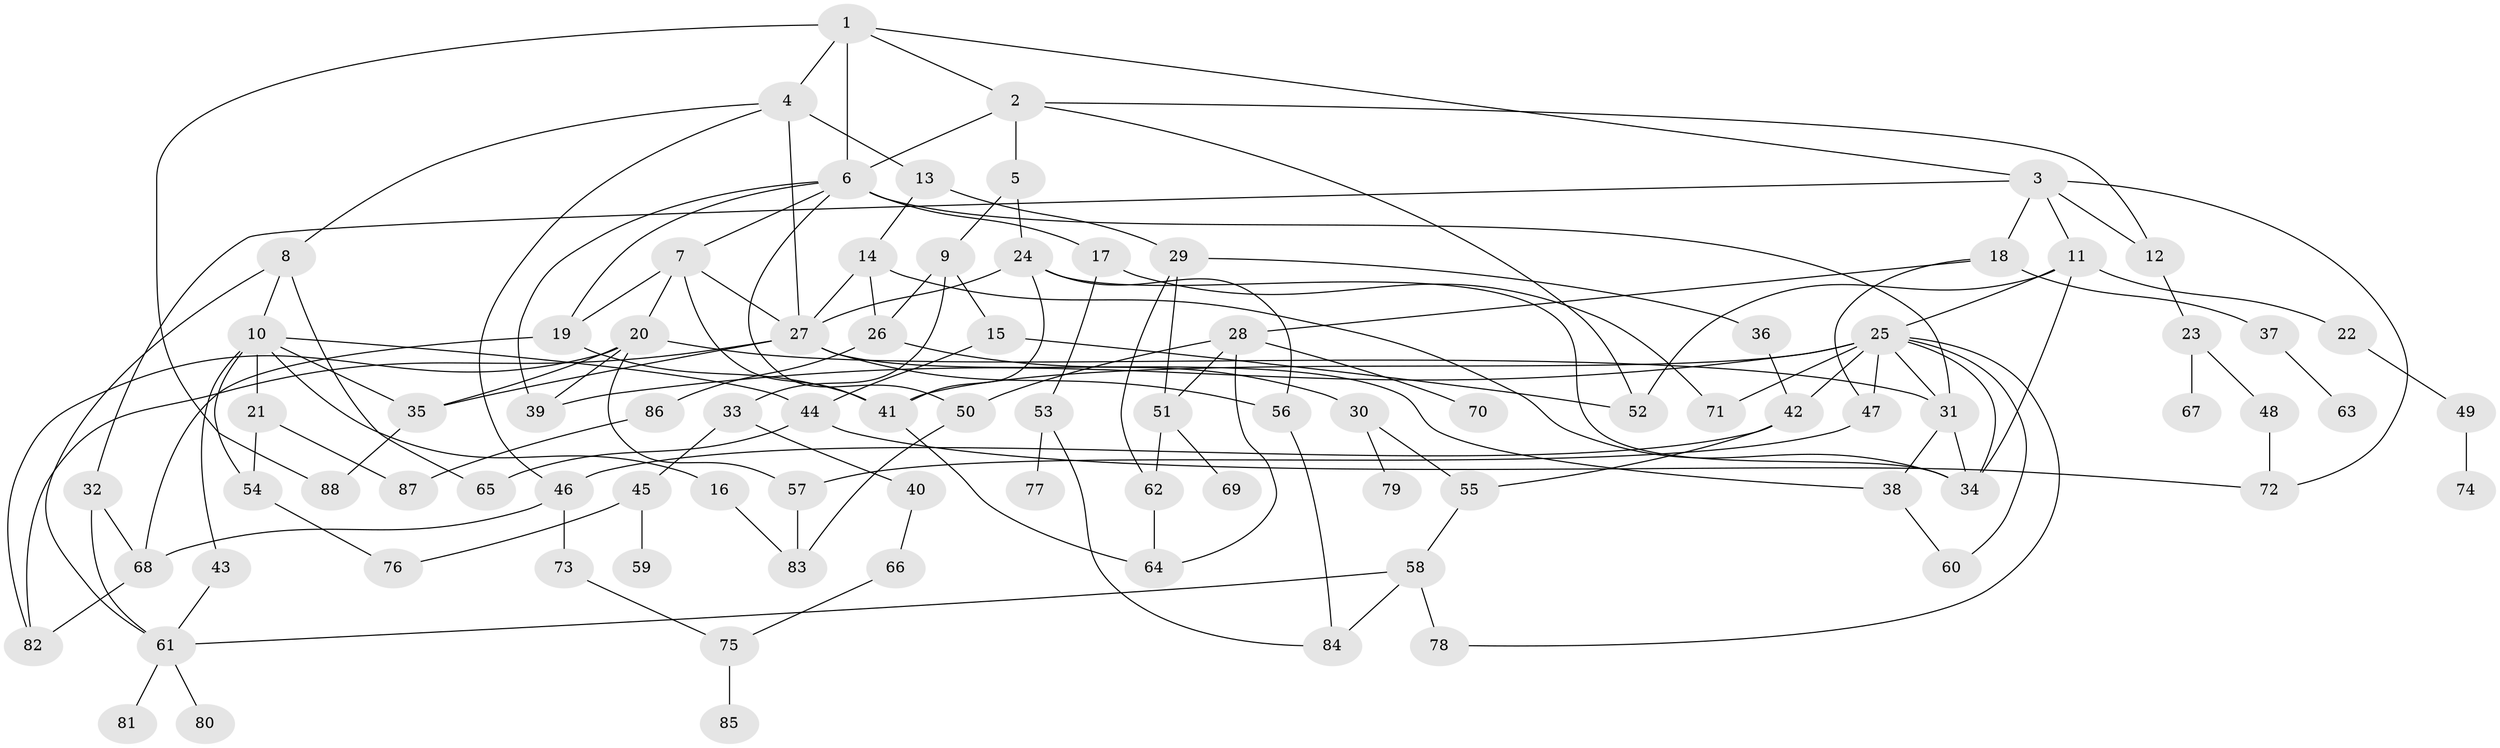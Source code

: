 // original degree distribution, {5: 0.08064516129032258, 4: 0.14516129032258066, 6: 0.06451612903225806, 7: 0.016129032258064516, 3: 0.25806451612903225, 2: 0.25806451612903225, 1: 0.1774193548387097}
// Generated by graph-tools (version 1.1) at 2025/48/03/04/25 22:48:43]
// undirected, 88 vertices, 144 edges
graph export_dot {
  node [color=gray90,style=filled];
  1;
  2;
  3;
  4;
  5;
  6;
  7;
  8;
  9;
  10;
  11;
  12;
  13;
  14;
  15;
  16;
  17;
  18;
  19;
  20;
  21;
  22;
  23;
  24;
  25;
  26;
  27;
  28;
  29;
  30;
  31;
  32;
  33;
  34;
  35;
  36;
  37;
  38;
  39;
  40;
  41;
  42;
  43;
  44;
  45;
  46;
  47;
  48;
  49;
  50;
  51;
  52;
  53;
  54;
  55;
  56;
  57;
  58;
  59;
  60;
  61;
  62;
  63;
  64;
  65;
  66;
  67;
  68;
  69;
  70;
  71;
  72;
  73;
  74;
  75;
  76;
  77;
  78;
  79;
  80;
  81;
  82;
  83;
  84;
  85;
  86;
  87;
  88;
  1 -- 2 [weight=1.0];
  1 -- 3 [weight=1.0];
  1 -- 4 [weight=1.0];
  1 -- 6 [weight=1.0];
  1 -- 88 [weight=1.0];
  2 -- 5 [weight=2.0];
  2 -- 6 [weight=1.0];
  2 -- 12 [weight=1.0];
  2 -- 52 [weight=1.0];
  3 -- 11 [weight=1.0];
  3 -- 12 [weight=1.0];
  3 -- 18 [weight=1.0];
  3 -- 32 [weight=1.0];
  3 -- 72 [weight=1.0];
  4 -- 8 [weight=1.0];
  4 -- 13 [weight=1.0];
  4 -- 27 [weight=1.0];
  4 -- 46 [weight=1.0];
  5 -- 9 [weight=1.0];
  5 -- 24 [weight=1.0];
  6 -- 7 [weight=1.0];
  6 -- 17 [weight=2.0];
  6 -- 19 [weight=1.0];
  6 -- 31 [weight=1.0];
  6 -- 39 [weight=1.0];
  6 -- 50 [weight=1.0];
  7 -- 19 [weight=1.0];
  7 -- 20 [weight=1.0];
  7 -- 27 [weight=1.0];
  7 -- 41 [weight=1.0];
  8 -- 10 [weight=1.0];
  8 -- 61 [weight=1.0];
  8 -- 65 [weight=1.0];
  9 -- 15 [weight=1.0];
  9 -- 26 [weight=1.0];
  9 -- 33 [weight=1.0];
  10 -- 16 [weight=1.0];
  10 -- 21 [weight=1.0];
  10 -- 35 [weight=1.0];
  10 -- 43 [weight=1.0];
  10 -- 44 [weight=1.0];
  10 -- 54 [weight=1.0];
  11 -- 22 [weight=1.0];
  11 -- 25 [weight=1.0];
  11 -- 34 [weight=1.0];
  11 -- 52 [weight=1.0];
  12 -- 23 [weight=1.0];
  13 -- 14 [weight=1.0];
  13 -- 29 [weight=1.0];
  14 -- 26 [weight=1.0];
  14 -- 27 [weight=1.0];
  14 -- 34 [weight=1.0];
  15 -- 44 [weight=1.0];
  15 -- 52 [weight=1.0];
  16 -- 83 [weight=1.0];
  17 -- 53 [weight=1.0];
  17 -- 71 [weight=1.0];
  18 -- 28 [weight=1.0];
  18 -- 37 [weight=1.0];
  18 -- 47 [weight=1.0];
  19 -- 41 [weight=1.0];
  19 -- 68 [weight=1.0];
  20 -- 31 [weight=1.0];
  20 -- 35 [weight=1.0];
  20 -- 39 [weight=1.0];
  20 -- 57 [weight=1.0];
  20 -- 82 [weight=1.0];
  21 -- 54 [weight=1.0];
  21 -- 87 [weight=1.0];
  22 -- 49 [weight=1.0];
  23 -- 48 [weight=1.0];
  23 -- 67 [weight=1.0];
  24 -- 27 [weight=1.0];
  24 -- 34 [weight=1.0];
  24 -- 41 [weight=1.0];
  24 -- 56 [weight=1.0];
  25 -- 31 [weight=1.0];
  25 -- 34 [weight=1.0];
  25 -- 39 [weight=1.0];
  25 -- 41 [weight=1.0];
  25 -- 42 [weight=2.0];
  25 -- 47 [weight=1.0];
  25 -- 60 [weight=1.0];
  25 -- 71 [weight=1.0];
  25 -- 78 [weight=1.0];
  26 -- 30 [weight=1.0];
  26 -- 86 [weight=1.0];
  27 -- 35 [weight=1.0];
  27 -- 38 [weight=1.0];
  27 -- 56 [weight=1.0];
  27 -- 82 [weight=1.0];
  28 -- 50 [weight=1.0];
  28 -- 51 [weight=1.0];
  28 -- 64 [weight=1.0];
  28 -- 70 [weight=1.0];
  29 -- 36 [weight=1.0];
  29 -- 51 [weight=1.0];
  29 -- 62 [weight=1.0];
  30 -- 55 [weight=1.0];
  30 -- 79 [weight=1.0];
  31 -- 34 [weight=1.0];
  31 -- 38 [weight=1.0];
  32 -- 61 [weight=1.0];
  32 -- 68 [weight=1.0];
  33 -- 40 [weight=1.0];
  33 -- 45 [weight=1.0];
  35 -- 88 [weight=1.0];
  36 -- 42 [weight=1.0];
  37 -- 63 [weight=1.0];
  38 -- 60 [weight=1.0];
  40 -- 66 [weight=1.0];
  41 -- 64 [weight=1.0];
  42 -- 46 [weight=1.0];
  42 -- 55 [weight=1.0];
  43 -- 61 [weight=1.0];
  44 -- 65 [weight=1.0];
  44 -- 72 [weight=1.0];
  45 -- 59 [weight=1.0];
  45 -- 76 [weight=1.0];
  46 -- 68 [weight=1.0];
  46 -- 73 [weight=1.0];
  47 -- 57 [weight=1.0];
  48 -- 72 [weight=1.0];
  49 -- 74 [weight=1.0];
  50 -- 83 [weight=1.0];
  51 -- 62 [weight=1.0];
  51 -- 69 [weight=1.0];
  53 -- 77 [weight=1.0];
  53 -- 84 [weight=1.0];
  54 -- 76 [weight=1.0];
  55 -- 58 [weight=1.0];
  56 -- 84 [weight=1.0];
  57 -- 83 [weight=1.0];
  58 -- 61 [weight=1.0];
  58 -- 78 [weight=1.0];
  58 -- 84 [weight=1.0];
  61 -- 80 [weight=1.0];
  61 -- 81 [weight=1.0];
  62 -- 64 [weight=1.0];
  66 -- 75 [weight=1.0];
  68 -- 82 [weight=1.0];
  73 -- 75 [weight=1.0];
  75 -- 85 [weight=1.0];
  86 -- 87 [weight=1.0];
}

